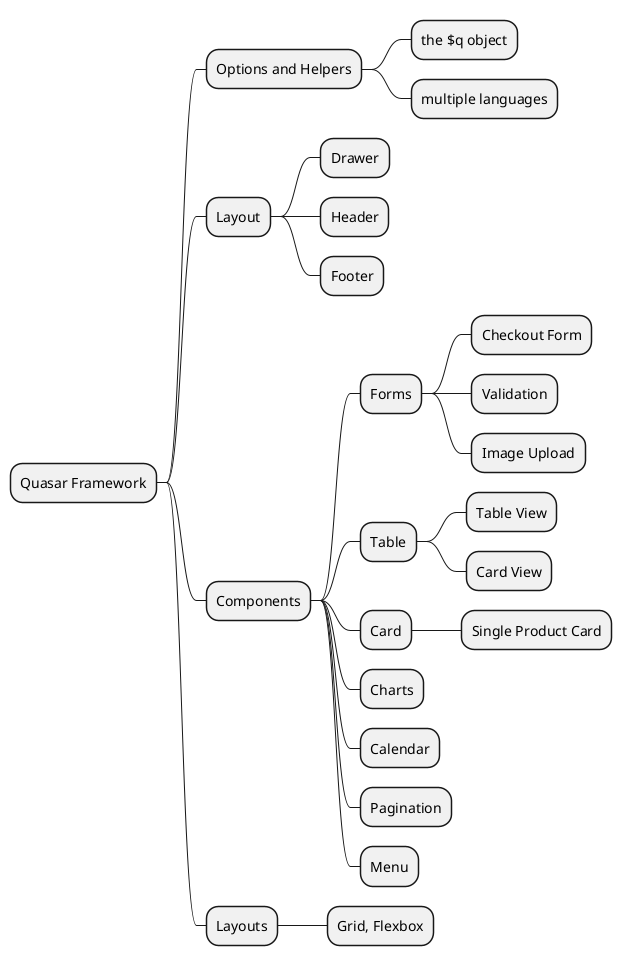 @startmindmap
* Quasar Framework
** Options and Helpers
*** the $q object
*** multiple languages
** Layout
*** Drawer
*** Header
*** Footer
** Components
*** Forms
**** Checkout Form
**** Validation
**** Image Upload
*** Table
**** Table View
**** Card View
*** Card
**** Single Product Card
*** Charts
*** Calendar
*** Pagination
*** Menu
** Layouts
*** Grid, Flexbox



@endmindmap